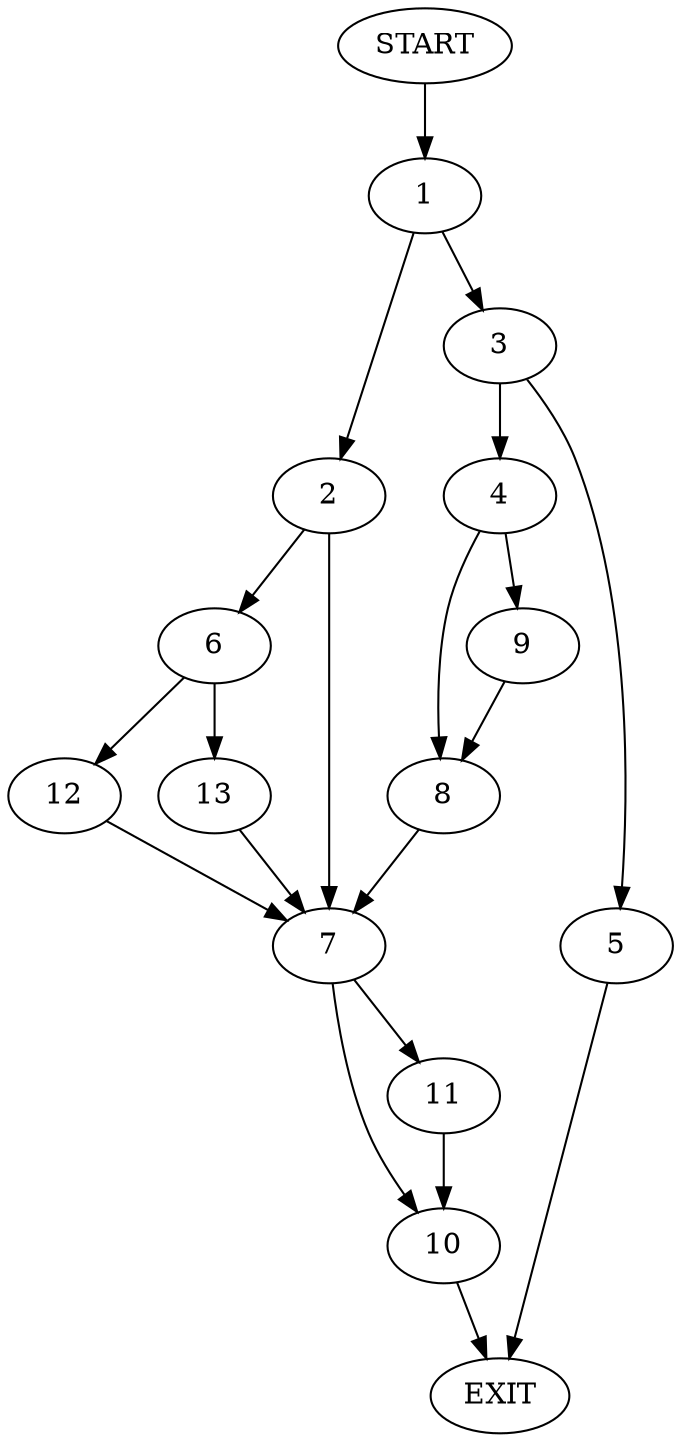 digraph {
0 [label="START"]
14 [label="EXIT"]
0 -> 1
1 -> 2
1 -> 3
3 -> 4
3 -> 5
2 -> 6
2 -> 7
4 -> 8
4 -> 9
5 -> 14
8 -> 7
9 -> 8
7 -> 10
7 -> 11
6 -> 12
6 -> 13
13 -> 7
12 -> 7
11 -> 10
10 -> 14
}
